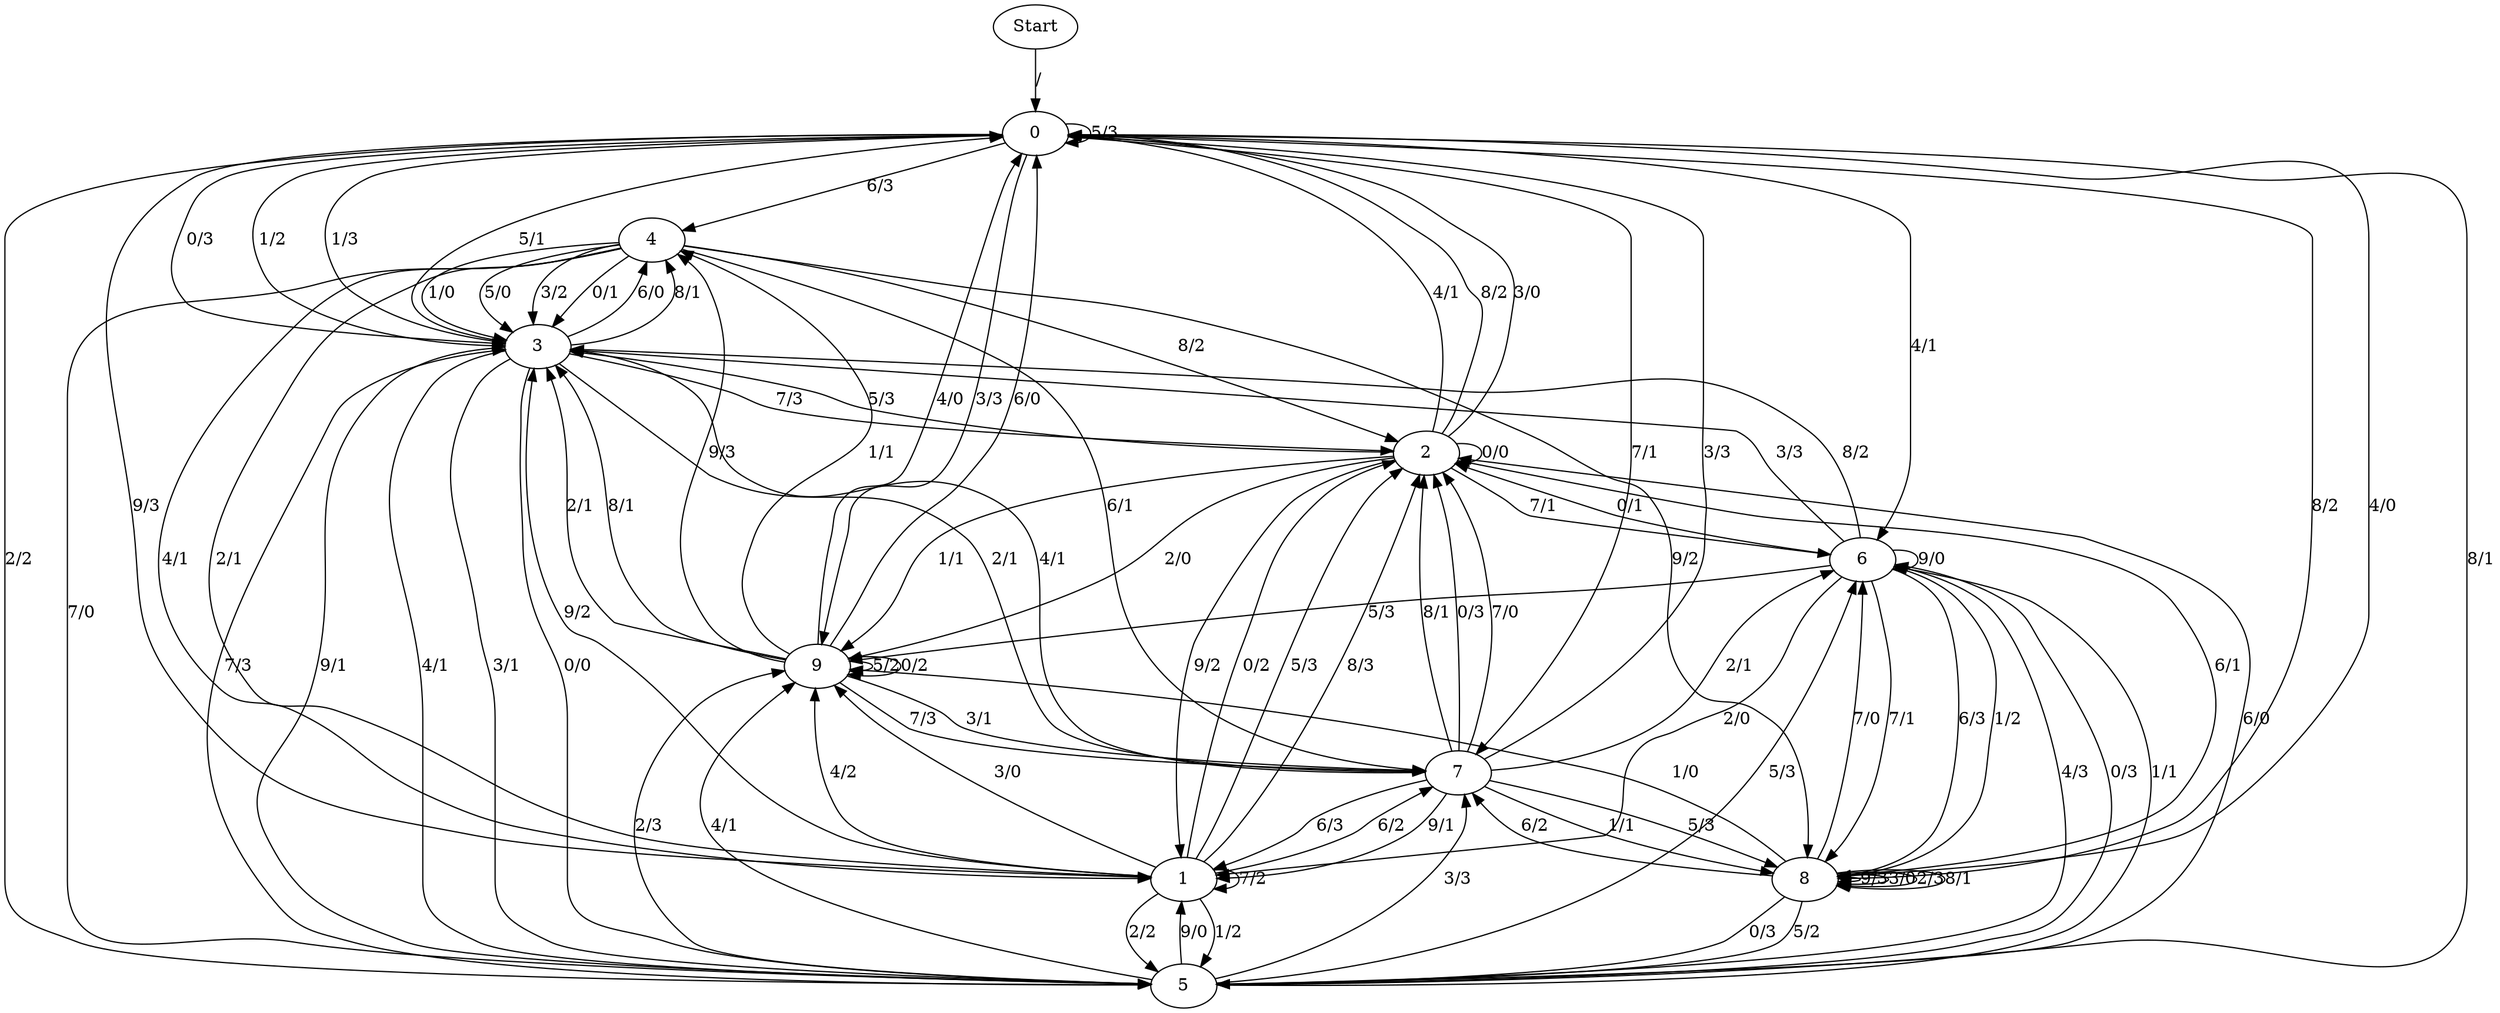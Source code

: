 digraph {
	Start -> 0 [label="/"]
	0 -> 4 [label="6/3"]
	0 -> 3 [label="0/3"]
	0 -> 8 [label="8/2"]
	0 -> 1 [label="9/3"]
	0 -> 5 [label="2/2"]
	0 -> 7 [label="7/1"]
	0 -> 9 [label="3/3"]
	0 -> 3 [label="1/2"]
	0 -> 6 [label="4/1"]
	0 -> 0 [label="5/3"]
	1 -> 1 [label="7/2"]
	1 -> 9 [label="4/2"]
	1 -> 7 [label="6/2"]
	1 -> 2 [label="0/2"]
	1 -> 5 [label="1/2"]
	1 -> 2 [label="5/3"]
	1 -> 9 [label="3/0"]
	1 -> 3 [label="9/2"]
	1 -> 5 [label="2/2"]
	1 -> 2 [label="8/3"]
	2 -> 3 [label="5/3"]
	2 -> 0 [label="4/1"]
	2 -> 0 [label="8/2"]
	2 -> 1 [label="9/2"]
	2 -> 2 [label="0/0"]
	2 -> 8 [label="6/1"]
	2 -> 6 [label="7/1"]
	2 -> 0 [label="3/0"]
	2 -> 9 [label="1/1"]
	2 -> 9 [label="2/0"]
	8 -> 9 [label="1/0"]
	8 -> 8 [label="9/3"]
	8 -> 5 [label="0/3"]
	8 -> 8 [label="3/0"]
	8 -> 5 [label="5/2"]
	8 -> 8 [label="2/3"]
	8 -> 0 [label="4/0"]
	8 -> 7 [label="6/2"]
	8 -> 6 [label="7/0"]
	8 -> 8 [label="8/1"]
	9 -> 4 [label="9/3"]
	9 -> 7 [label="7/3"]
	9 -> 0 [label="4/0"]
	9 -> 7 [label="3/1"]
	9 -> 9 [label="5/2"]
	9 -> 3 [label="2/1"]
	9 -> 9 [label="0/2"]
	9 -> 0 [label="6/0"]
	9 -> 3 [label="8/1"]
	9 -> 4 [label="1/1"]
	7 -> 8 [label="1/1"]
	7 -> 0 [label="3/3"]
	7 -> 1 [label="6/3"]
	7 -> 2 [label="0/3"]
	7 -> 3 [label="4/1"]
	7 -> 2 [label="7/0"]
	7 -> 1 [label="9/1"]
	7 -> 8 [label="5/3"]
	7 -> 2 [label="8/1"]
	7 -> 6 [label="2/1"]
	6 -> 8 [label="6/3"]
	6 -> 3 [label="8/2"]
	6 -> 6 [label="9/0"]
	6 -> 8 [label="1/2"]
	6 -> 8 [label="7/1"]
	6 -> 2 [label="0/1"]
	6 -> 5 [label="4/3"]
	6 -> 9 [label="5/3"]
	6 -> 1 [label="2/0"]
	6 -> 3 [label="3/3"]
	3 -> 4 [label="6/0"]
	3 -> 4 [label="8/1"]
	3 -> 5 [label="9/1"]
	3 -> 5 [label="4/1"]
	3 -> 2 [label="7/3"]
	3 -> 0 [label="1/3"]
	3 -> 7 [label="2/1"]
	3 -> 5 [label="3/1"]
	3 -> 5 [label="0/0"]
	3 -> 0 [label="5/1"]
	4 -> 3 [label="1/0"]
	4 -> 5 [label="7/0"]
	4 -> 3 [label="5/0"]
	4 -> 3 [label="3/2"]
	4 -> 7 [label="6/1"]
	4 -> 2 [label="8/2"]
	4 -> 1 [label="2/1"]
	4 -> 1 [label="4/1"]
	4 -> 8 [label="9/2"]
	4 -> 3 [label="0/1"]
	5 -> 3 [label="7/3"]
	5 -> 7 [label="3/3"]
	5 -> 9 [label="2/3"]
	5 -> 2 [label="6/0"]
	5 -> 6 [label="0/3"]
	5 -> 6 [label="1/1"]
	5 -> 0 [label="8/1"]
	5 -> 6 [label="5/3"]
	5 -> 9 [label="4/1"]
	5 -> 1 [label="9/0"]
}